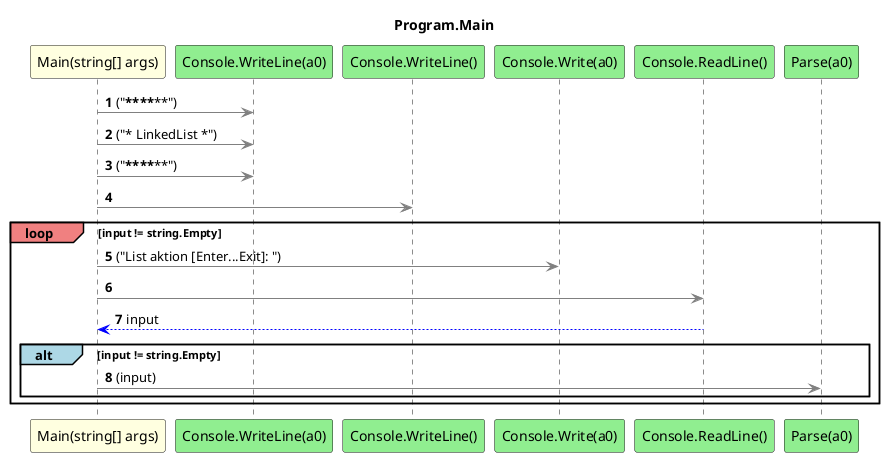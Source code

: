@startuml Program.Main
title Program.Main
participant "Main(string[] args)" as Main_p0 #LightYellow
participant "Console.WriteLine(a0)" as Console_WriteLine_a0 #LightGreen
participant "Console.WriteLine()" as Console_WriteLine #LightGreen
participant "Console.Write(a0)" as Console_Write_a0 #LightGreen
participant "Console.ReadLine()" as Console_ReadLine #LightGreen
participant "Parse(a0)" as Parse_a0 #LightGreen
autonumber
Main_p0 -[#grey]> Console_WriteLine_a0 : ("**********************")
Main_p0 -[#grey]> Console_WriteLine_a0 : ("* LinkedList *")
Main_p0 -[#grey]> Console_WriteLine_a0 : ("**********************")
Main_p0 -[#grey]> Console_WriteLine
loop#LightCoral input != string.Empty
 Main_p0 -[#grey]> Console_Write_a0 : ("List aktion [Enter...Exit]: ")
 Main_p0 -[#grey]> Console_ReadLine
 Console_ReadLine -[#blue]-> Main_p0 : input
 alt#LightBlue input != string.Empty
 Main_p0 -[#grey]> Parse_a0 : (input)
 end
end
@enduml
